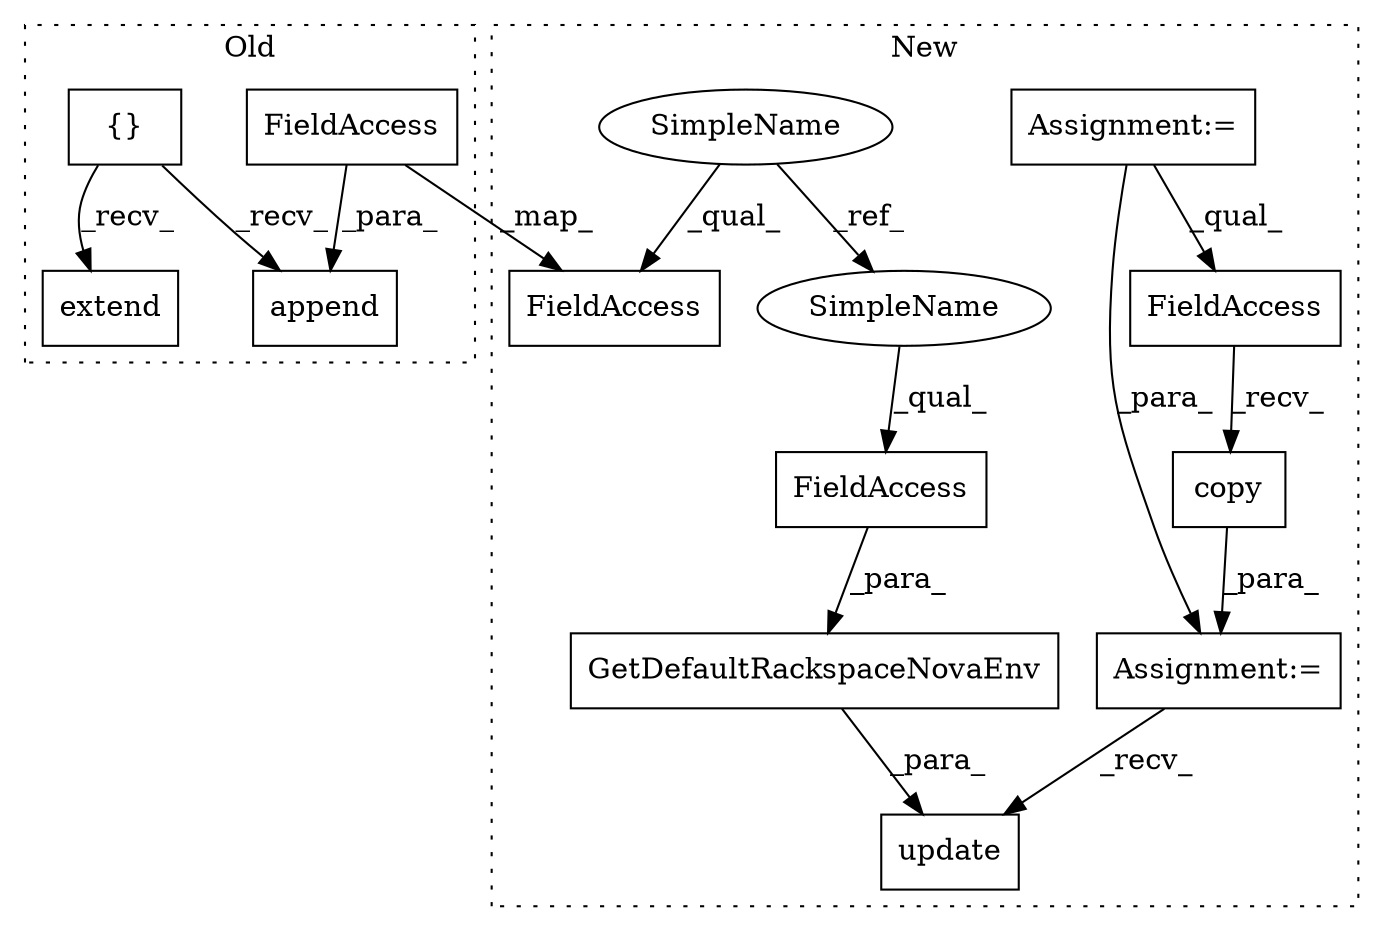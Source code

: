 digraph G {
subgraph cluster0 {
1 [label="append" a="32" s="2116,2136" l="7,1" shape="box"];
4 [label="{}" a="4" s="1949,1965" l="1,1" shape="box"];
8 [label="extend" a="32" s="2045,2099" l="7,1" shape="box"];
12 [label="FieldAccess" a="22" s="2123" l="13" shape="box"];
label = "Old";
style="dotted";
}
subgraph cluster1 {
2 [label="copy" a="32" s="3120" l="6" shape="box"];
3 [label="Assignment:=" a="7" s="3108" l="1" shape="box"];
5 [label="FieldAccess" a="22" s="3109" l="10" shape="box"];
6 [label="update" a="32" s="3138,3187" l="7,1" shape="box"];
7 [label="GetDefaultRackspaceNovaEnv" a="32" s="3150,3186" l="27,1" shape="box"];
9 [label="FieldAccess" a="22" s="3177" l="9" shape="box"];
10 [label="SimpleName" a="42" s="2608" l="4" shape="ellipse"];
11 [label="FieldAccess" a="22" s="3267" l="13" shape="box"];
13 [label="Assignment:=" a="7" s="2711" l="2" shape="box"];
14 [label="SimpleName" a="42" s="3177" l="4" shape="ellipse"];
label = "New";
style="dotted";
}
2 -> 3 [label="_para_"];
3 -> 6 [label="_recv_"];
4 -> 1 [label="_recv_"];
4 -> 8 [label="_recv_"];
5 -> 2 [label="_recv_"];
7 -> 6 [label="_para_"];
9 -> 7 [label="_para_"];
10 -> 14 [label="_ref_"];
10 -> 11 [label="_qual_"];
12 -> 1 [label="_para_"];
12 -> 11 [label="_map_"];
13 -> 3 [label="_para_"];
13 -> 5 [label="_qual_"];
14 -> 9 [label="_qual_"];
}